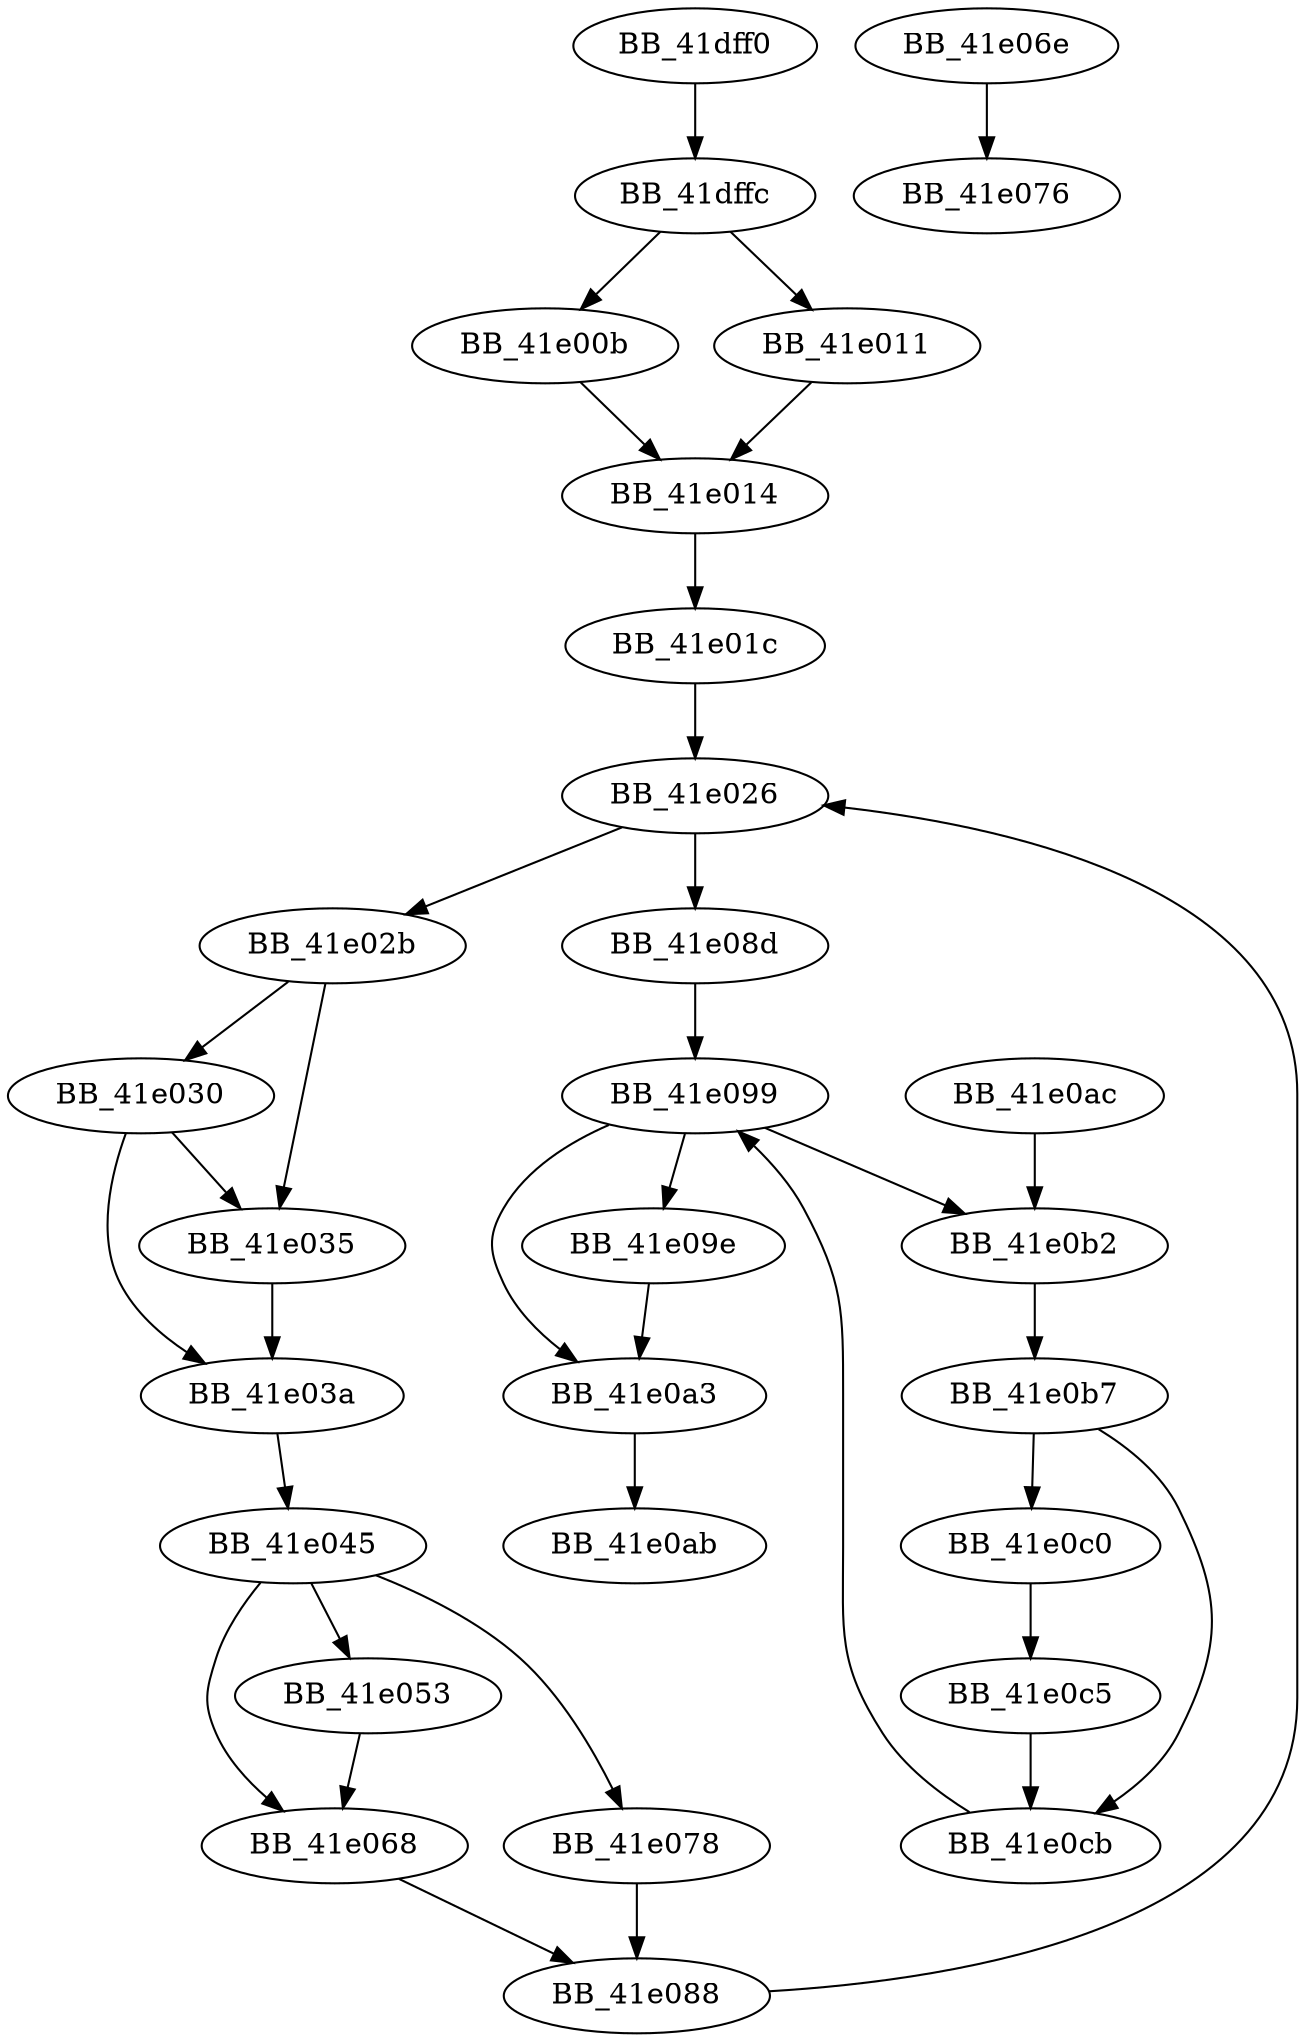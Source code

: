 DiGraph ___FrameUnwindToState{
BB_41dff0->BB_41dffc
BB_41dffc->BB_41e00b
BB_41dffc->BB_41e011
BB_41e00b->BB_41e014
BB_41e011->BB_41e014
BB_41e014->BB_41e01c
BB_41e01c->BB_41e026
BB_41e026->BB_41e02b
BB_41e026->BB_41e08d
BB_41e02b->BB_41e030
BB_41e02b->BB_41e035
BB_41e030->BB_41e035
BB_41e030->BB_41e03a
BB_41e035->BB_41e03a
BB_41e03a->BB_41e045
BB_41e045->BB_41e053
BB_41e045->BB_41e068
BB_41e045->BB_41e078
BB_41e053->BB_41e068
BB_41e068->BB_41e088
BB_41e06e->BB_41e076
BB_41e078->BB_41e088
BB_41e088->BB_41e026
BB_41e08d->BB_41e099
BB_41e099->BB_41e09e
BB_41e099->BB_41e0a3
BB_41e099->BB_41e0b2
BB_41e09e->BB_41e0a3
BB_41e0a3->BB_41e0ab
BB_41e0ac->BB_41e0b2
BB_41e0b2->BB_41e0b7
BB_41e0b7->BB_41e0c0
BB_41e0b7->BB_41e0cb
BB_41e0c0->BB_41e0c5
BB_41e0c5->BB_41e0cb
BB_41e0cb->BB_41e099
}
